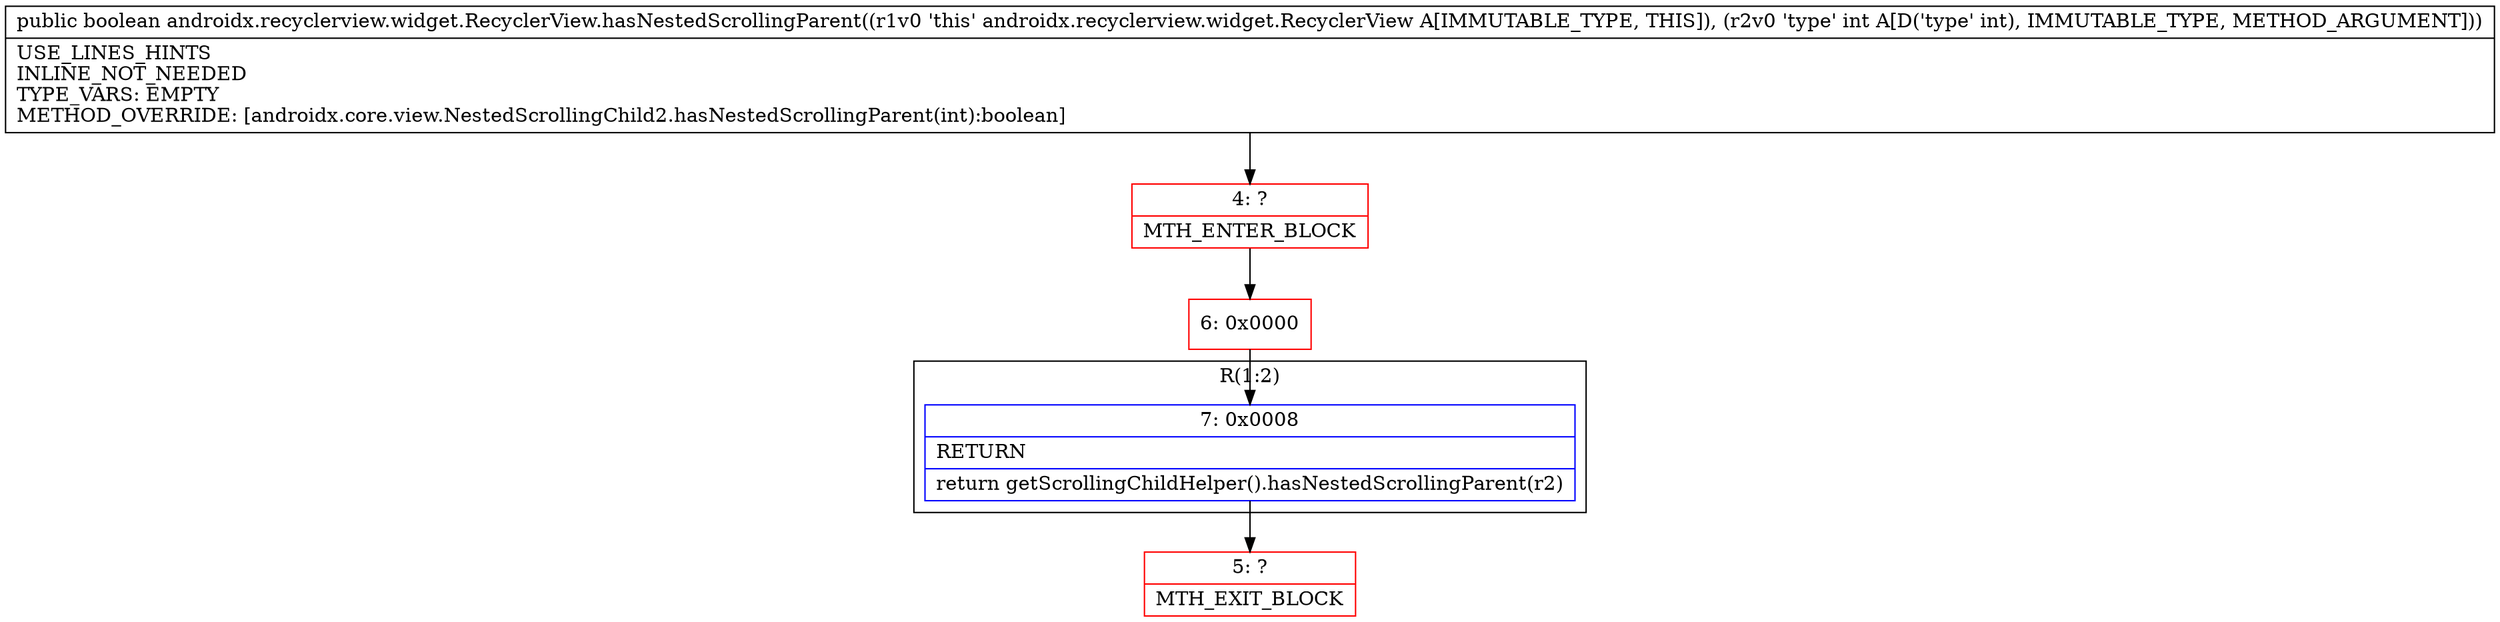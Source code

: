 digraph "CFG forandroidx.recyclerview.widget.RecyclerView.hasNestedScrollingParent(I)Z" {
subgraph cluster_Region_1886678528 {
label = "R(1:2)";
node [shape=record,color=blue];
Node_7 [shape=record,label="{7\:\ 0x0008|RETURN\l|return getScrollingChildHelper().hasNestedScrollingParent(r2)\l}"];
}
Node_4 [shape=record,color=red,label="{4\:\ ?|MTH_ENTER_BLOCK\l}"];
Node_6 [shape=record,color=red,label="{6\:\ 0x0000}"];
Node_5 [shape=record,color=red,label="{5\:\ ?|MTH_EXIT_BLOCK\l}"];
MethodNode[shape=record,label="{public boolean androidx.recyclerview.widget.RecyclerView.hasNestedScrollingParent((r1v0 'this' androidx.recyclerview.widget.RecyclerView A[IMMUTABLE_TYPE, THIS]), (r2v0 'type' int A[D('type' int), IMMUTABLE_TYPE, METHOD_ARGUMENT]))  | USE_LINES_HINTS\lINLINE_NOT_NEEDED\lTYPE_VARS: EMPTY\lMETHOD_OVERRIDE: [androidx.core.view.NestedScrollingChild2.hasNestedScrollingParent(int):boolean]\l}"];
MethodNode -> Node_4;Node_7 -> Node_5;
Node_4 -> Node_6;
Node_6 -> Node_7;
}

